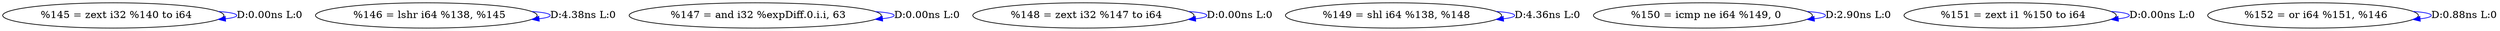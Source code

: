 digraph {
Node0x30fc090[label="  %145 = zext i32 %140 to i64"];
Node0x30fc090 -> Node0x30fc090[label="D:0.00ns L:0",color=blue];
Node0x30fc170[label="  %146 = lshr i64 %138, %145"];
Node0x30fc170 -> Node0x30fc170[label="D:4.38ns L:0",color=blue];
Node0x30fc250[label="  %147 = and i32 %expDiff.0.i.i, 63"];
Node0x30fc250 -> Node0x30fc250[label="D:0.00ns L:0",color=blue];
Node0x30fc330[label="  %148 = zext i32 %147 to i64"];
Node0x30fc330 -> Node0x30fc330[label="D:0.00ns L:0",color=blue];
Node0x30fc410[label="  %149 = shl i64 %138, %148"];
Node0x30fc410 -> Node0x30fc410[label="D:4.36ns L:0",color=blue];
Node0x30fc4f0[label="  %150 = icmp ne i64 %149, 0"];
Node0x30fc4f0 -> Node0x30fc4f0[label="D:2.90ns L:0",color=blue];
Node0x30fc5d0[label="  %151 = zext i1 %150 to i64"];
Node0x30fc5d0 -> Node0x30fc5d0[label="D:0.00ns L:0",color=blue];
Node0x30fc6b0[label="  %152 = or i64 %151, %146"];
Node0x30fc6b0 -> Node0x30fc6b0[label="D:0.88ns L:0",color=blue];
}
